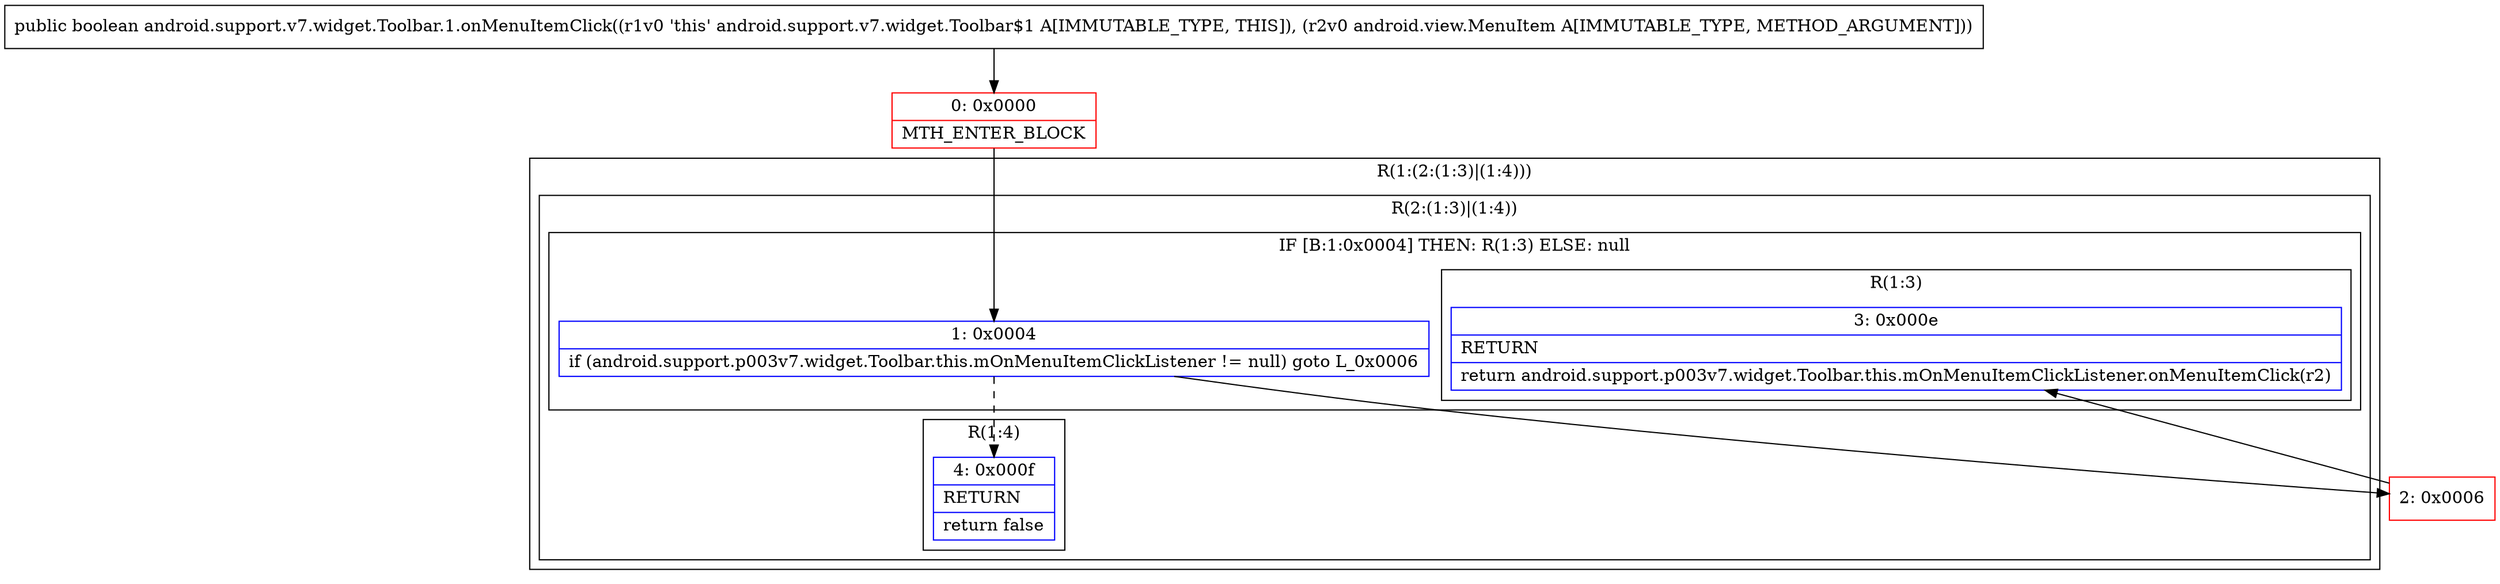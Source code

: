 digraph "CFG forandroid.support.v7.widget.Toolbar.1.onMenuItemClick(Landroid\/view\/MenuItem;)Z" {
subgraph cluster_Region_1212778381 {
label = "R(1:(2:(1:3)|(1:4)))";
node [shape=record,color=blue];
subgraph cluster_Region_1856328706 {
label = "R(2:(1:3)|(1:4))";
node [shape=record,color=blue];
subgraph cluster_IfRegion_1454992638 {
label = "IF [B:1:0x0004] THEN: R(1:3) ELSE: null";
node [shape=record,color=blue];
Node_1 [shape=record,label="{1\:\ 0x0004|if (android.support.p003v7.widget.Toolbar.this.mOnMenuItemClickListener != null) goto L_0x0006\l}"];
subgraph cluster_Region_191848127 {
label = "R(1:3)";
node [shape=record,color=blue];
Node_3 [shape=record,label="{3\:\ 0x000e|RETURN\l|return android.support.p003v7.widget.Toolbar.this.mOnMenuItemClickListener.onMenuItemClick(r2)\l}"];
}
}
subgraph cluster_Region_262067632 {
label = "R(1:4)";
node [shape=record,color=blue];
Node_4 [shape=record,label="{4\:\ 0x000f|RETURN\l|return false\l}"];
}
}
}
Node_0 [shape=record,color=red,label="{0\:\ 0x0000|MTH_ENTER_BLOCK\l}"];
Node_2 [shape=record,color=red,label="{2\:\ 0x0006}"];
MethodNode[shape=record,label="{public boolean android.support.v7.widget.Toolbar.1.onMenuItemClick((r1v0 'this' android.support.v7.widget.Toolbar$1 A[IMMUTABLE_TYPE, THIS]), (r2v0 android.view.MenuItem A[IMMUTABLE_TYPE, METHOD_ARGUMENT])) }"];
MethodNode -> Node_0;
Node_1 -> Node_2;
Node_1 -> Node_4[style=dashed];
Node_0 -> Node_1;
Node_2 -> Node_3;
}


